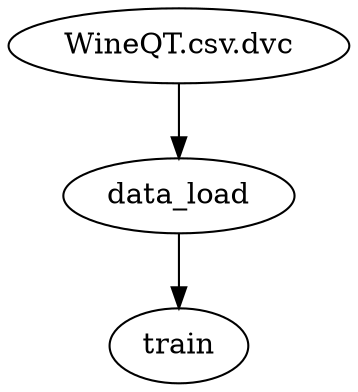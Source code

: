 strict digraph {
"WineQT.csv.dvc";
"data_load";
"train";
"WineQT.csv.dvc" -> "data_load";
"data_load" -> "train";
}

